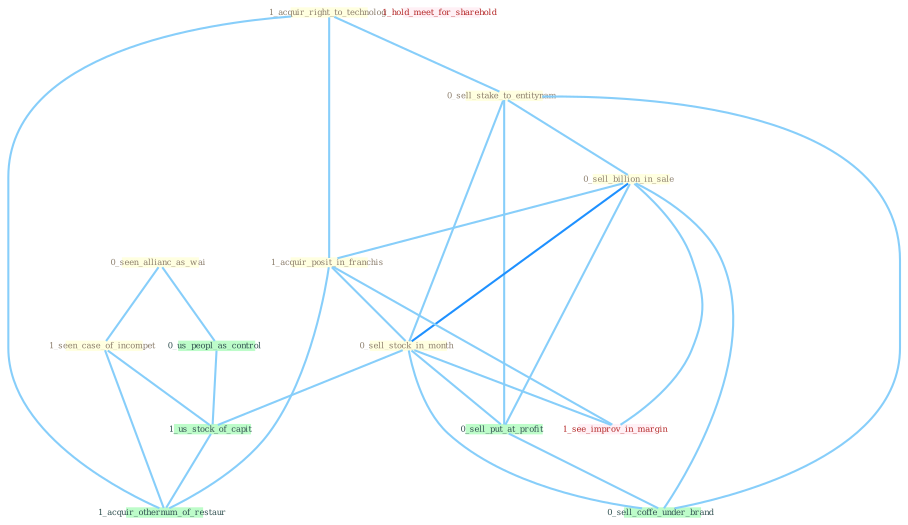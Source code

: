 Graph G{ 
    node
    [shape=polygon,style=filled,width=.5,height=.06,color="#BDFCC9",fixedsize=true,fontsize=4,
    fontcolor="#2f4f4f"];
    {node
    [color="#ffffe0", fontcolor="#8b7d6b"] "0_seen_allianc_as_wai " "1_acquir_right_to_technolog " "0_sell_stake_to_entitynam " "0_sell_billion_in_sale " "1_seen_case_of_incompet " "1_acquir_posit_in_franchis " "0_sell_stock_in_month "}
{node [color="#fff0f5", fontcolor="#b22222"] "1_see_improv_in_margin " "1_hold_meet_for_sharehold "}
edge [color="#B0E2FF"];

	"0_seen_allianc_as_wai " -- "1_seen_case_of_incompet " [w="1", color="#87cefa" ];
	"0_seen_allianc_as_wai " -- "0_us_peopl_as_control " [w="1", color="#87cefa" ];
	"1_acquir_right_to_technolog " -- "0_sell_stake_to_entitynam " [w="1", color="#87cefa" ];
	"1_acquir_right_to_technolog " -- "1_acquir_posit_in_franchis " [w="1", color="#87cefa" ];
	"1_acquir_right_to_technolog " -- "1_acquir_othernum_of_restaur " [w="1", color="#87cefa" ];
	"0_sell_stake_to_entitynam " -- "0_sell_billion_in_sale " [w="1", color="#87cefa" ];
	"0_sell_stake_to_entitynam " -- "0_sell_stock_in_month " [w="1", color="#87cefa" ];
	"0_sell_stake_to_entitynam " -- "0_sell_put_at_profit " [w="1", color="#87cefa" ];
	"0_sell_stake_to_entitynam " -- "0_sell_coffe_under_brand " [w="1", color="#87cefa" ];
	"0_sell_billion_in_sale " -- "1_acquir_posit_in_franchis " [w="1", color="#87cefa" ];
	"0_sell_billion_in_sale " -- "0_sell_stock_in_month " [w="2", color="#1e90ff" , len=0.8];
	"0_sell_billion_in_sale " -- "0_sell_put_at_profit " [w="1", color="#87cefa" ];
	"0_sell_billion_in_sale " -- "1_see_improv_in_margin " [w="1", color="#87cefa" ];
	"0_sell_billion_in_sale " -- "0_sell_coffe_under_brand " [w="1", color="#87cefa" ];
	"1_seen_case_of_incompet " -- "1_us_stock_of_capit " [w="1", color="#87cefa" ];
	"1_seen_case_of_incompet " -- "1_acquir_othernum_of_restaur " [w="1", color="#87cefa" ];
	"1_acquir_posit_in_franchis " -- "0_sell_stock_in_month " [w="1", color="#87cefa" ];
	"1_acquir_posit_in_franchis " -- "1_see_improv_in_margin " [w="1", color="#87cefa" ];
	"1_acquir_posit_in_franchis " -- "1_acquir_othernum_of_restaur " [w="1", color="#87cefa" ];
	"0_sell_stock_in_month " -- "0_sell_put_at_profit " [w="1", color="#87cefa" ];
	"0_sell_stock_in_month " -- "1_us_stock_of_capit " [w="1", color="#87cefa" ];
	"0_sell_stock_in_month " -- "1_see_improv_in_margin " [w="1", color="#87cefa" ];
	"0_sell_stock_in_month " -- "0_sell_coffe_under_brand " [w="1", color="#87cefa" ];
	"0_us_peopl_as_control " -- "1_us_stock_of_capit " [w="1", color="#87cefa" ];
	"0_sell_put_at_profit " -- "0_sell_coffe_under_brand " [w="1", color="#87cefa" ];
	"1_us_stock_of_capit " -- "1_acquir_othernum_of_restaur " [w="1", color="#87cefa" ];
}